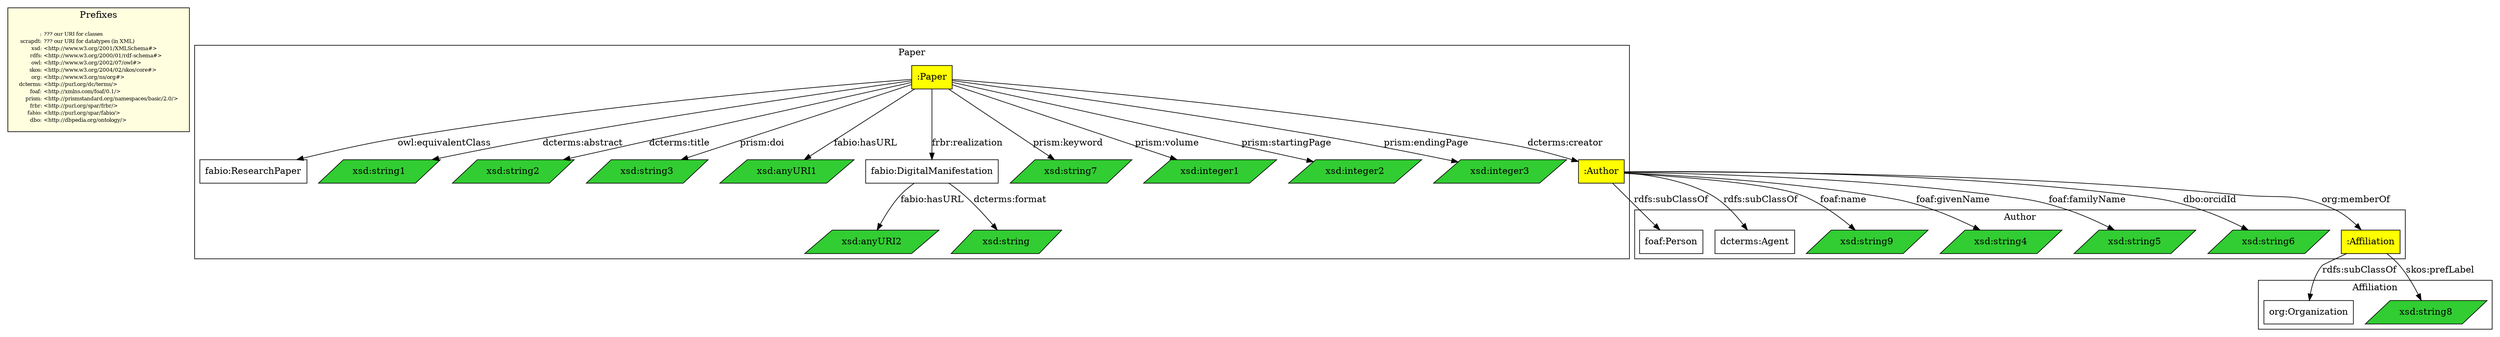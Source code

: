 digraph SCPE_Onto {
    subgraph cluster_prefixes {
        node [shape=none];
        prefixes [label=<<FONT POINT-SIZE="8">
<TABLE BORDER="0" CELLSPACING="0" CELLPADDING="1">
    <TR>
        <TD ALIGN="right">:</TD>
        <TD ALIGN="left">??? our URI for classes</TD>
    </TR>
    <TR>
        <TD ALIGN="right">scrapdt:</TD>
        <TD ALIGN="left">??? our URI for datatypes (in XML)</TD>
    </TR>
    <TR>
        <TD ALIGN="right">xsd:</TD>
        <TD ALIGN="left">&lt;http://www.w3.org/2001/XMLSchema#&gt;</TD>
    </TR>
    <TR>
        <TD ALIGN="right">rdfs:</TD>
        <TD ALIGN="left">&lt;http://www.w3.org/2000/01/rdf-schema#&gt;</TD>
    </TR>
    <TR>
        <TD ALIGN="right">owl:</TD>
        <TD ALIGN="left">&lt;http://www.w3.org/2002/07/owl#&gt;</TD>
    </TR>
    <TR>
        <TD ALIGN="right">skos:</TD>
        <TD ALIGN="left">&lt;http://www.w3.org/2004/02/skos/core#&gt;</TD>
    </TR>
    <TR>
        <TD ALIGN="right">org:</TD>
        <TD ALIGN="left">&lt;http://www.w3.org/ns/org#&gt;</TD>
    </TR>
    <TR>
        <TD ALIGN="right">dcterms:</TD>
        <TD ALIGN="left">&lt;http://purl.org/dc/terms/&gt;</TD>
    </TR>
    <TR>
        <TD ALIGN="right">foaf:</TD>
        <TD ALIGN="left">&lt;http://xmlns.com/foaf/0.1/&gt;</TD>
    </TR>
    <TR>
        <TD ALIGN="right">prism:</TD>
        <TD ALIGN="left">&lt;http://prismstandard.org/namespaces/basic/2.0/&gt;</TD>
    </TR>
    <TR>
        <TD ALIGN="right">frbr:</TD>
        <TD ALIGN="left">&lt;http://purl.org/spar/frbr/&gt;</TD>
    </TR>
    <TR>
        <TD ALIGN="right">fabio:</TD>
        <TD ALIGN="left">&lt;http://purl.org/spar/fabio/&gt;</TD>
    </TR>
    <TR>
        <TD ALIGN="right">dbo:</TD>
        <TD ALIGN="left">&lt;http://dbpedia.org/ontology/&gt;</TD>
    </TR>
</TABLE></FONT>>];
        label = Prefixes;
        style = filled
        fillcolor = lightyellow;
    }

    subgraph cluster_paper {
        label = "Paper";
        node [shape=parallelogram, fillcolor=limegreen, style=filled];
        edge [shape=onormal];

        ":Paper" [shape=box, fillcolor=yellow, style=filled];
        "fabio:ResearchPaper" [shape=box, fillcolor=white];
        ":Paper" -> "fabio:ResearchPaper" [label="owl:equivalentClass"];
        
        ":Paper" -> "xsd:string1" [label="dcterms:abstract"];
        ":Paper" -> "xsd:string2" [label="dcterms:title"];
        ":Paper" -> "xsd:string3" [label="prism:doi"];
        ":Paper" -> "xsd:anyURI1" [label="fabio:hasURL"];

        ":Paper" -> ":Author" [label="dcterms:creator", shape=normal];
        ":Paper" -> "xsd:string7" [label="prism:keyword"];
        ":Paper" -> "xsd:integer1" [label="prism:volume"];
        ":Paper" -> "xsd:integer2" [label="prism:startingPage"];
        ":Paper" -> "xsd:integer3" [label="prism:endingPage"];
        
        "fabio:DigitalManifestation" [shape=box, fillcolor=white];
        ":Paper" -> "fabio:DigitalManifestation" [label="frbr:realization"];
        "fabio:DigitalManifestation" -> "xsd:anyURI2" [label="fabio:hasURL"];
        "fabio:DigitalManifestation" -> "xsd:string" [label="dcterms:format"];
    }

    subgraph cluster_author {
        label = "Author";
        node [shape=parallelogram, fillcolor=limegreen, style=filled];
        edge [shape=onormal];

        ":Author" [shape=box, fillcolor=yellow, style=filled];
        "foaf:Person" [shape=box, fillcolor=white];
        ":Author" -> "foaf:Person" [label="rdfs:subClassOf"];
        "dcterms:Agent" [shape=box, fillcolor=white];
        ":Author" -> "dcterms:Agent" [label="rdfs:subClassOf"];

        ":Author" -> "xsd:string9" [label="foaf:name"];
        ":Author" -> "xsd:string4" [label="foaf:givenName"];
        ":Author" -> "xsd:string5" [label="foaf:familyName"];
        ":Author" -> "xsd:string6" [label="dbo:orcidId"];
        
        ":Author" -> ":Affiliation" [label="org:memberOf"];
    }
    
    subgraph cluster_affiliation {
        label = "Affiliation";
        node [shape=parallelogram, fillcolor=limegreen, style=filled];
        edge [shape=onormal];
        
        ":Affiliation" [shape=box, fillcolor=yellow, style=filled];
        "org:Organization" [shape=box, fillcolor=white];
        ":Affiliation" -> "org:Organization" [label="rdfs:subClassOf"];
        
        ":Affiliation" -> "xsd:string8" [label="skos:prefLabel"];
 #       ":Affiliation" -> "xsd:simpleType" [label="org:identifier"];
    }
    
 #   subgraph cluster_datatypes {
 #       label = "Datatypes";
 #       node [shape=parallelogram, fillcolor=limegreen, style=filled];
 #       
 #       "scrapdt:ROR";
 #       "scrapdt:GRID";
 #       "scrapdt:ISNI";
 #       "scrapdt:CrossrefFunderId";
 #       "scrapdt:Wikidata";
 #   }
}
